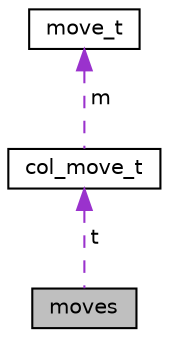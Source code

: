 digraph "moves"
{
 // LATEX_PDF_SIZE
  edge [fontname="Helvetica",fontsize="10",labelfontname="Helvetica",labelfontsize="10"];
  node [fontname="Helvetica",fontsize="10",shape=record];
  Node1 [label="moves",height=0.2,width=0.4,color="black", fillcolor="grey75", style="filled", fontcolor="black",tooltip="Structure which implements an array of col_move_t of the last n moves."];
  Node2 -> Node1 [dir="back",color="darkorchid3",fontsize="10",style="dashed",label=" t" ,fontname="Helvetica"];
  Node2 [label="col_move_t",height=0.2,width=0.4,color="black", fillcolor="white", style="filled",URL="$structcol__move__t.html",tooltip="Describe a position but with a color associated."];
  Node3 -> Node2 [dir="back",color="darkorchid3",fontsize="10",style="dashed",label=" m" ,fontname="Helvetica"];
  Node3 [label="move_t",height=0.2,width=0.4,color="black", fillcolor="white", style="filled",URL="$structmove__t.html",tooltip="Describe a position on a board."];
}
